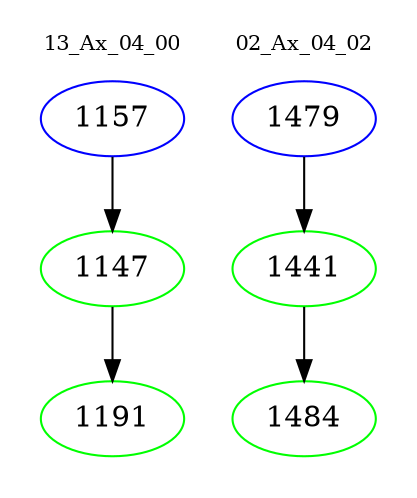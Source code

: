 digraph{
subgraph cluster_0 {
color = white
label = "13_Ax_04_00";
fontsize=10;
T0_1157 [label="1157", color="blue"]
T0_1157 -> T0_1147 [color="black"]
T0_1147 [label="1147", color="green"]
T0_1147 -> T0_1191 [color="black"]
T0_1191 [label="1191", color="green"]
}
subgraph cluster_1 {
color = white
label = "02_Ax_04_02";
fontsize=10;
T1_1479 [label="1479", color="blue"]
T1_1479 -> T1_1441 [color="black"]
T1_1441 [label="1441", color="green"]
T1_1441 -> T1_1484 [color="black"]
T1_1484 [label="1484", color="green"]
}
}

